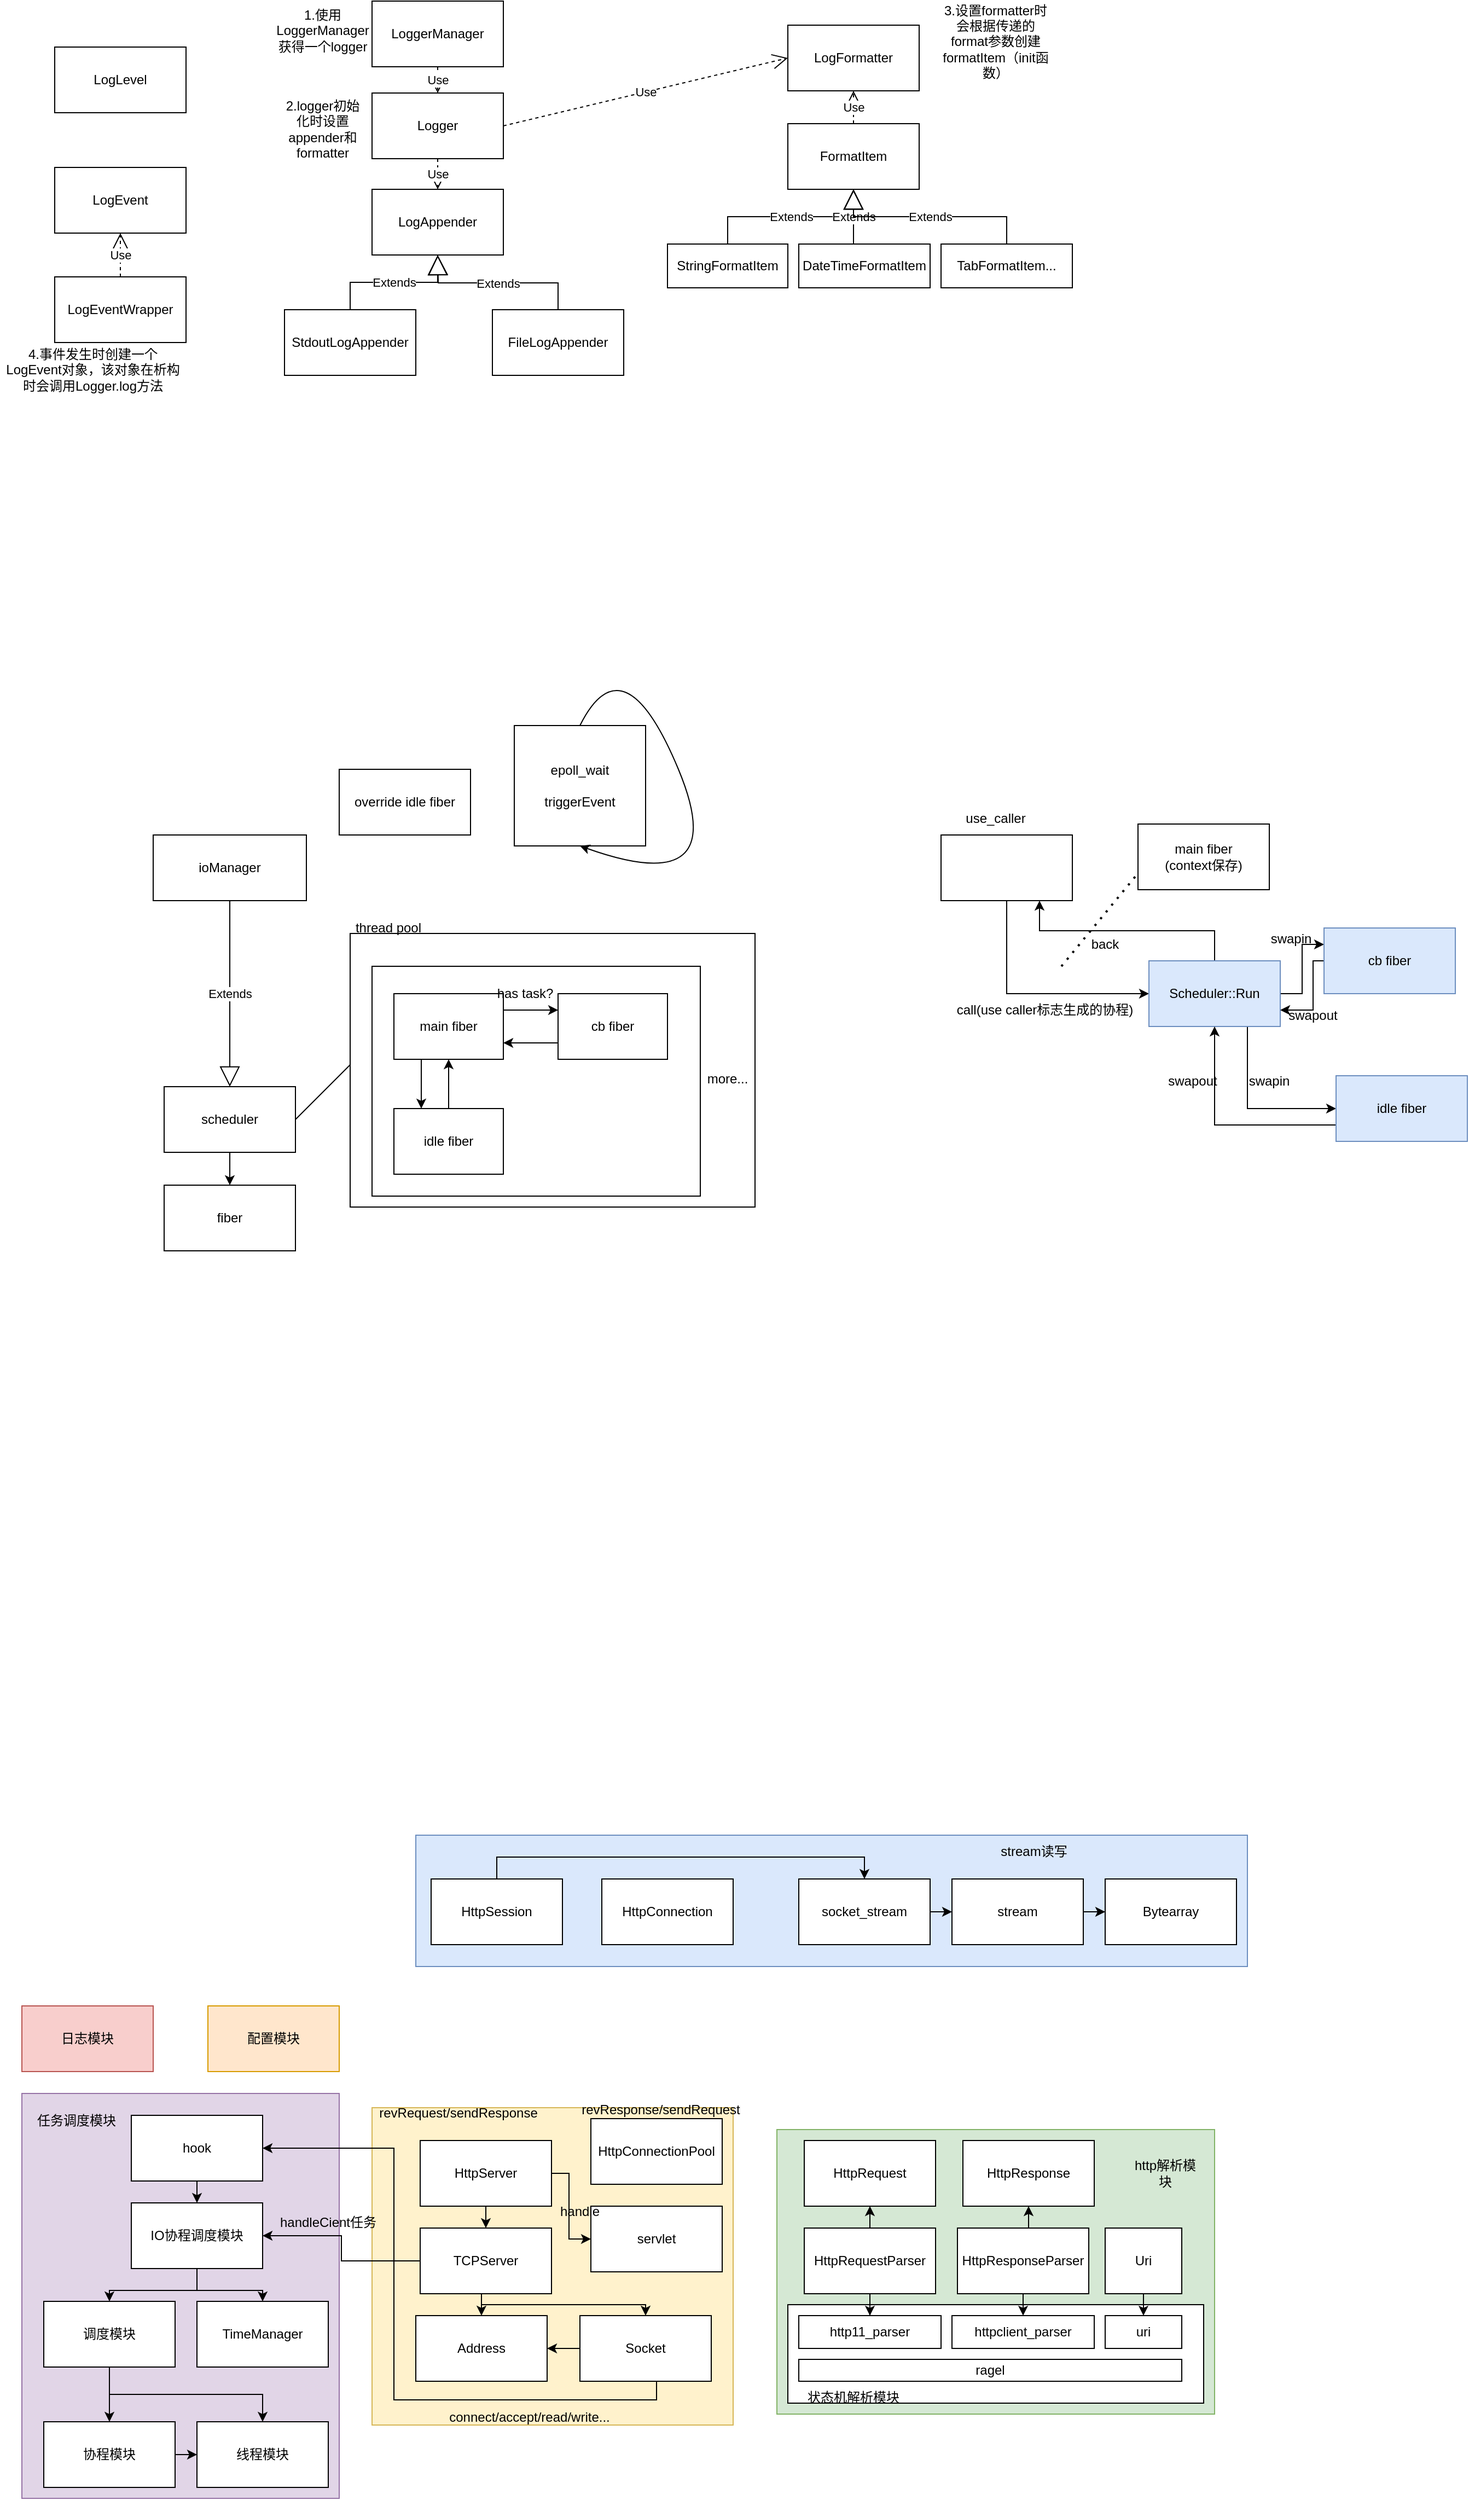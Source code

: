 <mxfile version="24.0.7" type="github">
  <diagram name="第 1 页" id="zA73b5mzPIkbRHoxlWGf">
    <mxGraphModel dx="1195" dy="643" grid="1" gridSize="10" guides="1" tooltips="1" connect="1" arrows="1" fold="1" page="1" pageScale="1" pageWidth="827" pageHeight="1169" math="0" shadow="0">
      <root>
        <mxCell id="0" />
        <mxCell id="1" parent="0" />
        <mxCell id="irQvSY6BKy0pe55uh85c-87" value="" style="rounded=0;whiteSpace=wrap;html=1;fillColor=#fff2cc;strokeColor=#d6b656;" vertex="1" parent="1">
          <mxGeometry x="360" y="1943" width="330" height="290" as="geometry" />
        </mxCell>
        <mxCell id="irQvSY6BKy0pe55uh85c-75" value="" style="rounded=0;whiteSpace=wrap;html=1;fillColor=#dae8fc;strokeColor=#6c8ebf;" vertex="1" parent="1">
          <mxGeometry x="400" y="1694" width="760" height="120" as="geometry" />
        </mxCell>
        <mxCell id="irQvSY6BKy0pe55uh85c-72" value="" style="rounded=0;whiteSpace=wrap;html=1;fillColor=#d5e8d4;strokeColor=#82b366;" vertex="1" parent="1">
          <mxGeometry x="730" y="1963" width="400" height="260" as="geometry" />
        </mxCell>
        <mxCell id="irQvSY6BKy0pe55uh85c-41" value="" style="rounded=0;whiteSpace=wrap;html=1;" vertex="1" parent="1">
          <mxGeometry x="740" y="2123" width="380" height="90" as="geometry" />
        </mxCell>
        <mxCell id="irQvSY6BKy0pe55uh85c-35" value="" style="rounded=0;whiteSpace=wrap;html=1;fillColor=#e1d5e7;strokeColor=#9673a6;" vertex="1" parent="1">
          <mxGeometry x="40" y="1930" width="290" height="370" as="geometry" />
        </mxCell>
        <mxCell id="esbTOw2XiDLr5rkifYrj-1" value="LogLevel" style="rounded=0;whiteSpace=wrap;html=1;" parent="1" vertex="1">
          <mxGeometry x="70" y="60" width="120" height="60" as="geometry" />
        </mxCell>
        <mxCell id="esbTOw2XiDLr5rkifYrj-2" value="Logger" style="rounded=0;whiteSpace=wrap;html=1;" parent="1" vertex="1">
          <mxGeometry x="360" y="102" width="120" height="60" as="geometry" />
        </mxCell>
        <mxCell id="esbTOw2XiDLr5rkifYrj-3" value="LogEvent" style="rounded=0;whiteSpace=wrap;html=1;" parent="1" vertex="1">
          <mxGeometry x="70" y="170" width="120" height="60" as="geometry" />
        </mxCell>
        <mxCell id="esbTOw2XiDLr5rkifYrj-4" value="LogEventWrapper" style="rounded=0;whiteSpace=wrap;html=1;" parent="1" vertex="1">
          <mxGeometry x="70" y="270" width="120" height="60" as="geometry" />
        </mxCell>
        <mxCell id="esbTOw2XiDLr5rkifYrj-5" value="LogFormatter" style="rounded=0;whiteSpace=wrap;html=1;" parent="1" vertex="1">
          <mxGeometry x="740" y="40" width="120" height="60" as="geometry" />
        </mxCell>
        <mxCell id="esbTOw2XiDLr5rkifYrj-6" value="FormatItem" style="rounded=0;whiteSpace=wrap;html=1;" parent="1" vertex="1">
          <mxGeometry x="740" y="130" width="120" height="60" as="geometry" />
        </mxCell>
        <mxCell id="esbTOw2XiDLr5rkifYrj-7" value="LogAppender" style="rounded=0;whiteSpace=wrap;html=1;" parent="1" vertex="1">
          <mxGeometry x="360" y="190" width="120" height="60" as="geometry" />
        </mxCell>
        <mxCell id="esbTOw2XiDLr5rkifYrj-8" value="StdoutLogAppender" style="rounded=0;whiteSpace=wrap;html=1;" parent="1" vertex="1">
          <mxGeometry x="280" y="300" width="120" height="60" as="geometry" />
        </mxCell>
        <mxCell id="esbTOw2XiDLr5rkifYrj-9" value="FileLogAppender" style="rounded=0;whiteSpace=wrap;html=1;" parent="1" vertex="1">
          <mxGeometry x="470" y="300" width="120" height="60" as="geometry" />
        </mxCell>
        <mxCell id="esbTOw2XiDLr5rkifYrj-11" value="Extends" style="endArrow=block;endSize=16;endFill=0;html=1;rounded=0;entryX=0.5;entryY=1;entryDx=0;entryDy=0;exitX=0.5;exitY=0;exitDx=0;exitDy=0;edgeStyle=orthogonalEdgeStyle;" parent="1" source="esbTOw2XiDLr5rkifYrj-8" target="esbTOw2XiDLr5rkifYrj-7" edge="1">
          <mxGeometry width="160" relative="1" as="geometry">
            <mxPoint x="300" y="540" as="sourcePoint" />
            <mxPoint x="460" y="540" as="targetPoint" />
          </mxGeometry>
        </mxCell>
        <mxCell id="esbTOw2XiDLr5rkifYrj-13" value="Extends" style="endArrow=block;endSize=16;endFill=0;html=1;rounded=0;exitX=0.5;exitY=0;exitDx=0;exitDy=0;edgeStyle=orthogonalEdgeStyle;" parent="1" source="esbTOw2XiDLr5rkifYrj-9" edge="1">
          <mxGeometry width="160" relative="1" as="geometry">
            <mxPoint x="370" y="410" as="sourcePoint" />
            <mxPoint x="420" y="250" as="targetPoint" />
          </mxGeometry>
        </mxCell>
        <mxCell id="esbTOw2XiDLr5rkifYrj-14" value="LoggerManager" style="rounded=0;whiteSpace=wrap;html=1;" parent="1" vertex="1">
          <mxGeometry x="360" y="18" width="120" height="60" as="geometry" />
        </mxCell>
        <mxCell id="esbTOw2XiDLr5rkifYrj-15" value="Use" style="endArrow=open;endSize=12;dashed=1;html=1;rounded=0;entryX=0.5;entryY=0;entryDx=0;entryDy=0;exitX=0.5;exitY=1;exitDx=0;exitDy=0;" parent="1" source="esbTOw2XiDLr5rkifYrj-14" target="esbTOw2XiDLr5rkifYrj-2" edge="1">
          <mxGeometry width="160" relative="1" as="geometry">
            <mxPoint x="390" y="242" as="sourcePoint" />
            <mxPoint x="550" y="242" as="targetPoint" />
          </mxGeometry>
        </mxCell>
        <mxCell id="esbTOw2XiDLr5rkifYrj-16" value="Use" style="endArrow=open;endSize=12;dashed=1;html=1;rounded=0;entryX=0.5;entryY=1;entryDx=0;entryDy=0;exitX=0.5;exitY=0;exitDx=0;exitDy=0;" parent="1" source="esbTOw2XiDLr5rkifYrj-4" target="esbTOw2XiDLr5rkifYrj-3" edge="1">
          <mxGeometry width="160" relative="1" as="geometry">
            <mxPoint x="230" y="270" as="sourcePoint" />
            <mxPoint x="230" y="230" as="targetPoint" />
          </mxGeometry>
        </mxCell>
        <mxCell id="esbTOw2XiDLr5rkifYrj-18" value="Use" style="endArrow=open;endSize=12;dashed=1;html=1;rounded=0;entryX=0.5;entryY=1;entryDx=0;entryDy=0;exitX=0.5;exitY=0;exitDx=0;exitDy=0;" parent="1" source="esbTOw2XiDLr5rkifYrj-6" target="esbTOw2XiDLr5rkifYrj-5" edge="1">
          <mxGeometry width="160" relative="1" as="geometry">
            <mxPoint x="900" y="120" as="sourcePoint" />
            <mxPoint x="1060" y="120" as="targetPoint" />
          </mxGeometry>
        </mxCell>
        <mxCell id="esbTOw2XiDLr5rkifYrj-19" value="StringFormatItem" style="rounded=0;whiteSpace=wrap;html=1;" parent="1" vertex="1">
          <mxGeometry x="630" y="240" width="110" height="40" as="geometry" />
        </mxCell>
        <mxCell id="esbTOw2XiDLr5rkifYrj-20" value="DateTimeFormatItem" style="rounded=0;whiteSpace=wrap;html=1;" parent="1" vertex="1">
          <mxGeometry x="750" y="240" width="120" height="40" as="geometry" />
        </mxCell>
        <mxCell id="esbTOw2XiDLr5rkifYrj-21" value="TabFormatItem..." style="rounded=0;whiteSpace=wrap;html=1;" parent="1" vertex="1">
          <mxGeometry x="880" y="240" width="120" height="40" as="geometry" />
        </mxCell>
        <mxCell id="esbTOw2XiDLr5rkifYrj-22" value="Extends" style="endArrow=block;endSize=16;endFill=0;html=1;rounded=0;entryX=0.5;entryY=1;entryDx=0;entryDy=0;exitX=0.5;exitY=0;exitDx=0;exitDy=0;edgeStyle=orthogonalEdgeStyle;" parent="1" source="esbTOw2XiDLr5rkifYrj-19" target="esbTOw2XiDLr5rkifYrj-6" edge="1">
          <mxGeometry width="160" relative="1" as="geometry">
            <mxPoint x="710" y="330" as="sourcePoint" />
            <mxPoint x="870" y="330" as="targetPoint" />
          </mxGeometry>
        </mxCell>
        <mxCell id="esbTOw2XiDLr5rkifYrj-23" value="Extends" style="endArrow=block;endSize=16;endFill=0;html=1;rounded=0;entryX=0.5;entryY=1;entryDx=0;entryDy=0;" parent="1" target="esbTOw2XiDLr5rkifYrj-6" edge="1">
          <mxGeometry width="160" relative="1" as="geometry">
            <mxPoint x="800" y="240" as="sourcePoint" />
            <mxPoint x="870" y="340" as="targetPoint" />
          </mxGeometry>
        </mxCell>
        <mxCell id="esbTOw2XiDLr5rkifYrj-24" value="Extends" style="endArrow=block;endSize=16;endFill=0;html=1;rounded=0;entryX=0.5;entryY=1;entryDx=0;entryDy=0;exitX=0.5;exitY=0;exitDx=0;exitDy=0;edgeStyle=orthogonalEdgeStyle;" parent="1" source="esbTOw2XiDLr5rkifYrj-21" target="esbTOw2XiDLr5rkifYrj-6" edge="1">
          <mxGeometry width="160" relative="1" as="geometry">
            <mxPoint x="870" y="480" as="sourcePoint" />
            <mxPoint x="960" y="340" as="targetPoint" />
          </mxGeometry>
        </mxCell>
        <mxCell id="esbTOw2XiDLr5rkifYrj-27" value="Use" style="endArrow=open;endSize=12;dashed=1;html=1;rounded=0;exitX=1;exitY=0.5;exitDx=0;exitDy=0;entryX=0;entryY=0.5;entryDx=0;entryDy=0;" parent="1" source="esbTOw2XiDLr5rkifYrj-2" target="esbTOw2XiDLr5rkifYrj-5" edge="1">
          <mxGeometry width="160" relative="1" as="geometry">
            <mxPoint x="530" y="80" as="sourcePoint" />
            <mxPoint x="690" y="80" as="targetPoint" />
          </mxGeometry>
        </mxCell>
        <mxCell id="esbTOw2XiDLr5rkifYrj-28" value="Use" style="endArrow=open;endSize=12;dashed=1;html=1;rounded=0;exitX=0.5;exitY=1;exitDx=0;exitDy=0;" parent="1" source="esbTOw2XiDLr5rkifYrj-2" target="esbTOw2XiDLr5rkifYrj-7" edge="1">
          <mxGeometry width="160" relative="1" as="geometry">
            <mxPoint x="500" y="190" as="sourcePoint" />
            <mxPoint x="660" y="190" as="targetPoint" />
          </mxGeometry>
        </mxCell>
        <mxCell id="esbTOw2XiDLr5rkifYrj-29" value="1.使用LoggerManager获得一个logger" style="text;html=1;align=center;verticalAlign=middle;whiteSpace=wrap;rounded=0;" parent="1" vertex="1">
          <mxGeometry x="280" y="30" width="70" height="30" as="geometry" />
        </mxCell>
        <mxCell id="esbTOw2XiDLr5rkifYrj-30" value="2.logger初始化时设置appender和formatter" style="text;html=1;align=center;verticalAlign=middle;whiteSpace=wrap;rounded=0;" parent="1" vertex="1">
          <mxGeometry x="280" y="120" width="70" height="30" as="geometry" />
        </mxCell>
        <mxCell id="esbTOw2XiDLr5rkifYrj-31" value="3.设置formatter时会根据传递的format参数创建formatItem（init函数）" style="text;html=1;align=center;verticalAlign=middle;whiteSpace=wrap;rounded=0;" parent="1" vertex="1">
          <mxGeometry x="880" y="40" width="100" height="30" as="geometry" />
        </mxCell>
        <mxCell id="esbTOw2XiDLr5rkifYrj-32" value="4.事件发生时创建一个LogEvent对象，该对象在析构时会调用Logger.log方法" style="text;html=1;align=center;verticalAlign=middle;whiteSpace=wrap;rounded=0;" parent="1" vertex="1">
          <mxGeometry x="20" y="340" width="170" height="30" as="geometry" />
        </mxCell>
        <mxCell id="1GDPATR4PfV0PG4cupTq-1" value="fiber" style="rounded=0;whiteSpace=wrap;html=1;" parent="1" vertex="1">
          <mxGeometry x="170" y="1100" width="120" height="60" as="geometry" />
        </mxCell>
        <mxCell id="1GDPATR4PfV0PG4cupTq-4" style="edgeStyle=orthogonalEdgeStyle;rounded=0;orthogonalLoop=1;jettySize=auto;html=1;exitX=0.5;exitY=1;exitDx=0;exitDy=0;entryX=0.5;entryY=0;entryDx=0;entryDy=0;" parent="1" source="1GDPATR4PfV0PG4cupTq-2" target="1GDPATR4PfV0PG4cupTq-1" edge="1">
          <mxGeometry relative="1" as="geometry" />
        </mxCell>
        <mxCell id="1GDPATR4PfV0PG4cupTq-2" value="scheduler" style="rounded=0;whiteSpace=wrap;html=1;" parent="1" vertex="1">
          <mxGeometry x="170" y="1010" width="120" height="60" as="geometry" />
        </mxCell>
        <mxCell id="1GDPATR4PfV0PG4cupTq-3" value="" style="endArrow=none;html=1;rounded=0;" parent="1" edge="1">
          <mxGeometry width="50" height="50" relative="1" as="geometry">
            <mxPoint x="290" y="1040" as="sourcePoint" />
            <mxPoint x="340" y="990" as="targetPoint" />
          </mxGeometry>
        </mxCell>
        <mxCell id="1GDPATR4PfV0PG4cupTq-5" value="" style="rounded=0;whiteSpace=wrap;html=1;" parent="1" vertex="1">
          <mxGeometry x="340" y="870" width="370" height="250" as="geometry" />
        </mxCell>
        <mxCell id="1GDPATR4PfV0PG4cupTq-6" value="" style="rounded=0;whiteSpace=wrap;html=1;" parent="1" vertex="1">
          <mxGeometry x="360" y="900" width="300" height="210" as="geometry" />
        </mxCell>
        <mxCell id="1GDPATR4PfV0PG4cupTq-7" value="more..." style="text;html=1;align=center;verticalAlign=middle;whiteSpace=wrap;rounded=0;" parent="1" vertex="1">
          <mxGeometry x="655" y="987.5" width="60" height="30" as="geometry" />
        </mxCell>
        <mxCell id="1GDPATR4PfV0PG4cupTq-8" value="thread pool" style="text;html=1;align=center;verticalAlign=middle;whiteSpace=wrap;rounded=0;" parent="1" vertex="1">
          <mxGeometry x="330" y="850" width="90" height="30" as="geometry" />
        </mxCell>
        <mxCell id="1GDPATR4PfV0PG4cupTq-12" style="edgeStyle=orthogonalEdgeStyle;rounded=0;orthogonalLoop=1;jettySize=auto;html=1;exitX=1;exitY=0.25;exitDx=0;exitDy=0;entryX=0;entryY=0.25;entryDx=0;entryDy=0;" parent="1" source="1GDPATR4PfV0PG4cupTq-9" target="1GDPATR4PfV0PG4cupTq-11" edge="1">
          <mxGeometry relative="1" as="geometry" />
        </mxCell>
        <mxCell id="1GDPATR4PfV0PG4cupTq-14" style="edgeStyle=orthogonalEdgeStyle;rounded=0;orthogonalLoop=1;jettySize=auto;html=1;exitX=0.25;exitY=1;exitDx=0;exitDy=0;entryX=0.25;entryY=0;entryDx=0;entryDy=0;" parent="1" source="1GDPATR4PfV0PG4cupTq-9" target="1GDPATR4PfV0PG4cupTq-10" edge="1">
          <mxGeometry relative="1" as="geometry" />
        </mxCell>
        <mxCell id="1GDPATR4PfV0PG4cupTq-9" value="main fiber" style="rounded=0;whiteSpace=wrap;html=1;" parent="1" vertex="1">
          <mxGeometry x="380" y="925" width="100" height="60" as="geometry" />
        </mxCell>
        <mxCell id="1GDPATR4PfV0PG4cupTq-15" style="edgeStyle=orthogonalEdgeStyle;rounded=0;orthogonalLoop=1;jettySize=auto;html=1;exitX=0.5;exitY=0;exitDx=0;exitDy=0;entryX=0.5;entryY=1;entryDx=0;entryDy=0;" parent="1" source="1GDPATR4PfV0PG4cupTq-10" target="1GDPATR4PfV0PG4cupTq-9" edge="1">
          <mxGeometry relative="1" as="geometry" />
        </mxCell>
        <mxCell id="1GDPATR4PfV0PG4cupTq-10" value="idle fiber" style="rounded=0;whiteSpace=wrap;html=1;" parent="1" vertex="1">
          <mxGeometry x="380" y="1030" width="100" height="60" as="geometry" />
        </mxCell>
        <mxCell id="1GDPATR4PfV0PG4cupTq-13" style="edgeStyle=orthogonalEdgeStyle;rounded=0;orthogonalLoop=1;jettySize=auto;html=1;exitX=0;exitY=0.75;exitDx=0;exitDy=0;entryX=1;entryY=0.75;entryDx=0;entryDy=0;" parent="1" source="1GDPATR4PfV0PG4cupTq-11" target="1GDPATR4PfV0PG4cupTq-9" edge="1">
          <mxGeometry relative="1" as="geometry" />
        </mxCell>
        <mxCell id="1GDPATR4PfV0PG4cupTq-11" value="cb fiber" style="rounded=0;whiteSpace=wrap;html=1;" parent="1" vertex="1">
          <mxGeometry x="530" y="925" width="100" height="60" as="geometry" />
        </mxCell>
        <mxCell id="1GDPATR4PfV0PG4cupTq-16" value="has task?" style="text;html=1;align=center;verticalAlign=middle;whiteSpace=wrap;rounded=0;" parent="1" vertex="1">
          <mxGeometry x="470" y="910" width="60" height="30" as="geometry" />
        </mxCell>
        <mxCell id="1GDPATR4PfV0PG4cupTq-17" value="override idle fiber" style="rounded=0;whiteSpace=wrap;html=1;" parent="1" vertex="1">
          <mxGeometry x="330" y="720" width="120" height="60" as="geometry" />
        </mxCell>
        <mxCell id="1GDPATR4PfV0PG4cupTq-18" value="ioManager" style="rounded=0;whiteSpace=wrap;html=1;" parent="1" vertex="1">
          <mxGeometry x="160" y="780" width="140" height="60" as="geometry" />
        </mxCell>
        <mxCell id="1GDPATR4PfV0PG4cupTq-19" value="Extends" style="endArrow=block;endSize=16;endFill=0;html=1;rounded=0;entryX=0.5;entryY=0;entryDx=0;entryDy=0;exitX=0.5;exitY=1;exitDx=0;exitDy=0;" parent="1" source="1GDPATR4PfV0PG4cupTq-18" target="1GDPATR4PfV0PG4cupTq-2" edge="1">
          <mxGeometry width="160" relative="1" as="geometry">
            <mxPoint x="160" y="920" as="sourcePoint" />
            <mxPoint x="320" y="920" as="targetPoint" />
          </mxGeometry>
        </mxCell>
        <mxCell id="1GDPATR4PfV0PG4cupTq-20" value="epoll_wait&lt;div&gt;&lt;br&gt;&lt;div&gt;triggerEvent&lt;/div&gt;&lt;/div&gt;" style="rounded=0;whiteSpace=wrap;html=1;" parent="1" vertex="1">
          <mxGeometry x="490" y="680" width="120" height="110" as="geometry" />
        </mxCell>
        <mxCell id="1GDPATR4PfV0PG4cupTq-21" value="" style="curved=1;endArrow=classic;html=1;rounded=0;exitX=0.5;exitY=0;exitDx=0;exitDy=0;entryX=0.5;entryY=1;entryDx=0;entryDy=0;" parent="1" source="1GDPATR4PfV0PG4cupTq-20" target="1GDPATR4PfV0PG4cupTq-20" edge="1">
          <mxGeometry width="50" height="50" relative="1" as="geometry">
            <mxPoint x="610" y="660" as="sourcePoint" />
            <mxPoint x="660" y="610" as="targetPoint" />
            <Array as="points">
              <mxPoint x="590" y="600" />
              <mxPoint x="690" y="840" />
            </Array>
          </mxGeometry>
        </mxCell>
        <mxCell id="1GDPATR4PfV0PG4cupTq-32" style="edgeStyle=orthogonalEdgeStyle;rounded=0;orthogonalLoop=1;jettySize=auto;html=1;exitX=0.5;exitY=1;exitDx=0;exitDy=0;entryX=0;entryY=0.5;entryDx=0;entryDy=0;" parent="1" source="1GDPATR4PfV0PG4cupTq-22" target="1GDPATR4PfV0PG4cupTq-25" edge="1">
          <mxGeometry relative="1" as="geometry" />
        </mxCell>
        <mxCell id="1GDPATR4PfV0PG4cupTq-22" value="" style="rounded=0;whiteSpace=wrap;html=1;" parent="1" vertex="1">
          <mxGeometry x="880" y="780" width="120" height="60" as="geometry" />
        </mxCell>
        <mxCell id="1GDPATR4PfV0PG4cupTq-23" value="use_caller" style="text;html=1;align=center;verticalAlign=middle;whiteSpace=wrap;rounded=0;" parent="1" vertex="1">
          <mxGeometry x="900" y="750" width="60" height="30" as="geometry" />
        </mxCell>
        <mxCell id="1GDPATR4PfV0PG4cupTq-33" style="edgeStyle=orthogonalEdgeStyle;rounded=0;orthogonalLoop=1;jettySize=auto;html=1;exitX=0.5;exitY=0;exitDx=0;exitDy=0;entryX=0.75;entryY=1;entryDx=0;entryDy=0;" parent="1" source="1GDPATR4PfV0PG4cupTq-25" target="1GDPATR4PfV0PG4cupTq-22" edge="1">
          <mxGeometry relative="1" as="geometry" />
        </mxCell>
        <mxCell id="1GDPATR4PfV0PG4cupTq-36" style="edgeStyle=orthogonalEdgeStyle;rounded=0;orthogonalLoop=1;jettySize=auto;html=1;exitX=1;exitY=0.5;exitDx=0;exitDy=0;entryX=0;entryY=0.25;entryDx=0;entryDy=0;" parent="1" source="1GDPATR4PfV0PG4cupTq-25" target="1GDPATR4PfV0PG4cupTq-27" edge="1">
          <mxGeometry relative="1" as="geometry" />
        </mxCell>
        <mxCell id="1GDPATR4PfV0PG4cupTq-40" style="edgeStyle=orthogonalEdgeStyle;rounded=0;orthogonalLoop=1;jettySize=auto;html=1;exitX=0.75;exitY=1;exitDx=0;exitDy=0;entryX=0;entryY=0.5;entryDx=0;entryDy=0;" parent="1" source="1GDPATR4PfV0PG4cupTq-25" target="1GDPATR4PfV0PG4cupTq-26" edge="1">
          <mxGeometry relative="1" as="geometry" />
        </mxCell>
        <mxCell id="1GDPATR4PfV0PG4cupTq-25" value="Scheduler::Run" style="rounded=0;whiteSpace=wrap;html=1;fillColor=#dae8fc;strokeColor=#6c8ebf;" parent="1" vertex="1">
          <mxGeometry x="1070" y="895" width="120" height="60" as="geometry" />
        </mxCell>
        <mxCell id="1GDPATR4PfV0PG4cupTq-41" style="edgeStyle=orthogonalEdgeStyle;rounded=0;orthogonalLoop=1;jettySize=auto;html=1;exitX=0;exitY=0.75;exitDx=0;exitDy=0;entryX=0.5;entryY=1;entryDx=0;entryDy=0;" parent="1" source="1GDPATR4PfV0PG4cupTq-26" target="1GDPATR4PfV0PG4cupTq-25" edge="1">
          <mxGeometry relative="1" as="geometry" />
        </mxCell>
        <mxCell id="1GDPATR4PfV0PG4cupTq-26" value="idle fiber" style="rounded=0;whiteSpace=wrap;html=1;fillColor=#dae8fc;strokeColor=#6c8ebf;" parent="1" vertex="1">
          <mxGeometry x="1241" y="1000" width="120" height="60" as="geometry" />
        </mxCell>
        <mxCell id="1GDPATR4PfV0PG4cupTq-37" style="edgeStyle=orthogonalEdgeStyle;rounded=0;orthogonalLoop=1;jettySize=auto;html=1;exitX=0;exitY=0.5;exitDx=0;exitDy=0;entryX=1;entryY=0.75;entryDx=0;entryDy=0;" parent="1" source="1GDPATR4PfV0PG4cupTq-27" target="1GDPATR4PfV0PG4cupTq-25" edge="1">
          <mxGeometry relative="1" as="geometry">
            <Array as="points">
              <mxPoint x="1220" y="895" />
              <mxPoint x="1220" y="940" />
            </Array>
          </mxGeometry>
        </mxCell>
        <mxCell id="1GDPATR4PfV0PG4cupTq-27" value="cb fiber" style="rounded=0;whiteSpace=wrap;html=1;fillColor=#dae8fc;strokeColor=#6c8ebf;" parent="1" vertex="1">
          <mxGeometry x="1230" y="865" width="120" height="60" as="geometry" />
        </mxCell>
        <mxCell id="1GDPATR4PfV0PG4cupTq-34" value="call(use caller标志生成的协程)" style="text;html=1;align=center;verticalAlign=middle;whiteSpace=wrap;rounded=0;" parent="1" vertex="1">
          <mxGeometry x="890" y="925" width="170" height="30" as="geometry" />
        </mxCell>
        <mxCell id="1GDPATR4PfV0PG4cupTq-35" value="back" style="text;html=1;align=center;verticalAlign=middle;whiteSpace=wrap;rounded=0;" parent="1" vertex="1">
          <mxGeometry x="1000" y="865" width="60" height="30" as="geometry" />
        </mxCell>
        <mxCell id="1GDPATR4PfV0PG4cupTq-38" value="swapin" style="text;html=1;align=center;verticalAlign=middle;whiteSpace=wrap;rounded=0;" parent="1" vertex="1">
          <mxGeometry x="1170" y="860" width="60" height="30" as="geometry" />
        </mxCell>
        <mxCell id="1GDPATR4PfV0PG4cupTq-39" value="swapout" style="text;html=1;align=center;verticalAlign=middle;whiteSpace=wrap;rounded=0;" parent="1" vertex="1">
          <mxGeometry x="1190" y="930" width="60" height="30" as="geometry" />
        </mxCell>
        <mxCell id="1GDPATR4PfV0PG4cupTq-42" value="swapin" style="text;html=1;align=center;verticalAlign=middle;whiteSpace=wrap;rounded=0;" parent="1" vertex="1">
          <mxGeometry x="1150" y="990" width="60" height="30" as="geometry" />
        </mxCell>
        <mxCell id="1GDPATR4PfV0PG4cupTq-43" value="swapout" style="text;html=1;align=center;verticalAlign=middle;whiteSpace=wrap;rounded=0;" parent="1" vertex="1">
          <mxGeometry x="1080" y="990" width="60" height="30" as="geometry" />
        </mxCell>
        <mxCell id="1GDPATR4PfV0PG4cupTq-48" value="main fiber&lt;div&gt;(context保存)&lt;/div&gt;" style="rounded=0;whiteSpace=wrap;html=1;" parent="1" vertex="1">
          <mxGeometry x="1060" y="770" width="120" height="60" as="geometry" />
        </mxCell>
        <mxCell id="1GDPATR4PfV0PG4cupTq-49" value="" style="endArrow=none;dashed=1;html=1;dashPattern=1 3;strokeWidth=2;rounded=0;entryX=0;entryY=0.75;entryDx=0;entryDy=0;" parent="1" target="1GDPATR4PfV0PG4cupTq-48" edge="1">
          <mxGeometry width="50" height="50" relative="1" as="geometry">
            <mxPoint x="990" y="900" as="sourcePoint" />
            <mxPoint x="1040" y="850" as="targetPoint" />
          </mxGeometry>
        </mxCell>
        <mxCell id="irQvSY6BKy0pe55uh85c-1" value="日志模块" style="rounded=0;whiteSpace=wrap;html=1;fillColor=#f8cecc;strokeColor=#b85450;" vertex="1" parent="1">
          <mxGeometry x="40" y="1850" width="120" height="60" as="geometry" />
        </mxCell>
        <mxCell id="irQvSY6BKy0pe55uh85c-2" value="配置模块" style="rounded=0;whiteSpace=wrap;html=1;fillColor=#ffe6cc;strokeColor=#d79b00;" vertex="1" parent="1">
          <mxGeometry x="210" y="1850" width="120" height="60" as="geometry" />
        </mxCell>
        <mxCell id="irQvSY6BKy0pe55uh85c-3" value="线程模块" style="rounded=0;whiteSpace=wrap;html=1;" vertex="1" parent="1">
          <mxGeometry x="200" y="2230" width="120" height="60" as="geometry" />
        </mxCell>
        <mxCell id="irQvSY6BKy0pe55uh85c-28" style="edgeStyle=orthogonalEdgeStyle;rounded=0;orthogonalLoop=1;jettySize=auto;html=1;exitX=1;exitY=0.5;exitDx=0;exitDy=0;entryX=0;entryY=0.5;entryDx=0;entryDy=0;" edge="1" parent="1" source="irQvSY6BKy0pe55uh85c-4" target="irQvSY6BKy0pe55uh85c-3">
          <mxGeometry relative="1" as="geometry" />
        </mxCell>
        <mxCell id="irQvSY6BKy0pe55uh85c-4" value="协程模块" style="rounded=0;whiteSpace=wrap;html=1;" vertex="1" parent="1">
          <mxGeometry x="60" y="2230" width="120" height="60" as="geometry" />
        </mxCell>
        <mxCell id="irQvSY6BKy0pe55uh85c-29" style="edgeStyle=orthogonalEdgeStyle;rounded=0;orthogonalLoop=1;jettySize=auto;html=1;exitX=0.5;exitY=1;exitDx=0;exitDy=0;entryX=0.5;entryY=0;entryDx=0;entryDy=0;" edge="1" parent="1" source="irQvSY6BKy0pe55uh85c-5" target="irQvSY6BKy0pe55uh85c-4">
          <mxGeometry relative="1" as="geometry" />
        </mxCell>
        <mxCell id="irQvSY6BKy0pe55uh85c-31" style="edgeStyle=orthogonalEdgeStyle;rounded=0;orthogonalLoop=1;jettySize=auto;html=1;exitX=0.5;exitY=1;exitDx=0;exitDy=0;entryX=0.5;entryY=0;entryDx=0;entryDy=0;" edge="1" parent="1" source="irQvSY6BKy0pe55uh85c-5" target="irQvSY6BKy0pe55uh85c-3">
          <mxGeometry relative="1" as="geometry" />
        </mxCell>
        <mxCell id="irQvSY6BKy0pe55uh85c-5" value="调度模块" style="rounded=0;whiteSpace=wrap;html=1;" vertex="1" parent="1">
          <mxGeometry x="60" y="2120" width="120" height="60" as="geometry" />
        </mxCell>
        <mxCell id="irQvSY6BKy0pe55uh85c-32" style="edgeStyle=orthogonalEdgeStyle;rounded=0;orthogonalLoop=1;jettySize=auto;html=1;exitX=0.5;exitY=1;exitDx=0;exitDy=0;entryX=0.5;entryY=0;entryDx=0;entryDy=0;" edge="1" parent="1" source="irQvSY6BKy0pe55uh85c-6" target="irQvSY6BKy0pe55uh85c-5">
          <mxGeometry relative="1" as="geometry" />
        </mxCell>
        <mxCell id="irQvSY6BKy0pe55uh85c-33" style="edgeStyle=orthogonalEdgeStyle;rounded=0;orthogonalLoop=1;jettySize=auto;html=1;exitX=0.5;exitY=1;exitDx=0;exitDy=0;entryX=0.5;entryY=0;entryDx=0;entryDy=0;" edge="1" parent="1" source="irQvSY6BKy0pe55uh85c-6" target="irQvSY6BKy0pe55uh85c-26">
          <mxGeometry relative="1" as="geometry" />
        </mxCell>
        <mxCell id="irQvSY6BKy0pe55uh85c-6" value="IO协程调度模块" style="rounded=0;whiteSpace=wrap;html=1;" vertex="1" parent="1">
          <mxGeometry x="140" y="2030" width="120" height="60" as="geometry" />
        </mxCell>
        <mxCell id="irQvSY6BKy0pe55uh85c-8" value="Address" style="rounded=0;whiteSpace=wrap;html=1;" vertex="1" parent="1">
          <mxGeometry x="400" y="2133" width="120" height="60" as="geometry" />
        </mxCell>
        <mxCell id="irQvSY6BKy0pe55uh85c-54" style="edgeStyle=orthogonalEdgeStyle;rounded=0;orthogonalLoop=1;jettySize=auto;html=1;exitX=0;exitY=0.5;exitDx=0;exitDy=0;entryX=1;entryY=0.5;entryDx=0;entryDy=0;" edge="1" parent="1" source="irQvSY6BKy0pe55uh85c-9" target="irQvSY6BKy0pe55uh85c-8">
          <mxGeometry relative="1" as="geometry" />
        </mxCell>
        <mxCell id="irQvSY6BKy0pe55uh85c-59" style="edgeStyle=orthogonalEdgeStyle;rounded=0;orthogonalLoop=1;jettySize=auto;html=1;exitX=0.5;exitY=1;exitDx=0;exitDy=0;entryX=1;entryY=0.5;entryDx=0;entryDy=0;" edge="1" parent="1" source="irQvSY6BKy0pe55uh85c-9" target="irQvSY6BKy0pe55uh85c-27">
          <mxGeometry relative="1" as="geometry">
            <Array as="points">
              <mxPoint x="620" y="2193" />
              <mxPoint x="620" y="2210" />
              <mxPoint x="380" y="2210" />
              <mxPoint x="380" y="1980" />
            </Array>
          </mxGeometry>
        </mxCell>
        <mxCell id="irQvSY6BKy0pe55uh85c-9" value="Socket" style="rounded=0;whiteSpace=wrap;html=1;" vertex="1" parent="1">
          <mxGeometry x="550" y="2133" width="120" height="60" as="geometry" />
        </mxCell>
        <mxCell id="irQvSY6BKy0pe55uh85c-53" style="edgeStyle=orthogonalEdgeStyle;rounded=0;orthogonalLoop=1;jettySize=auto;html=1;exitX=0.5;exitY=1;exitDx=0;exitDy=0;entryX=0.5;entryY=0;entryDx=0;entryDy=0;" edge="1" parent="1" source="irQvSY6BKy0pe55uh85c-10" target="irQvSY6BKy0pe55uh85c-9">
          <mxGeometry relative="1" as="geometry">
            <Array as="points">
              <mxPoint x="460" y="2113" />
              <mxPoint x="460" y="2123" />
              <mxPoint x="610" y="2123" />
            </Array>
          </mxGeometry>
        </mxCell>
        <mxCell id="irQvSY6BKy0pe55uh85c-62" style="edgeStyle=orthogonalEdgeStyle;rounded=0;orthogonalLoop=1;jettySize=auto;html=1;exitX=0;exitY=0.5;exitDx=0;exitDy=0;entryX=1;entryY=0.5;entryDx=0;entryDy=0;" edge="1" parent="1" source="irQvSY6BKy0pe55uh85c-10" target="irQvSY6BKy0pe55uh85c-6">
          <mxGeometry relative="1" as="geometry" />
        </mxCell>
        <mxCell id="irQvSY6BKy0pe55uh85c-63" style="edgeStyle=orthogonalEdgeStyle;rounded=0;orthogonalLoop=1;jettySize=auto;html=1;exitX=0.5;exitY=1;exitDx=0;exitDy=0;entryX=0.5;entryY=0;entryDx=0;entryDy=0;" edge="1" parent="1" source="irQvSY6BKy0pe55uh85c-10" target="irQvSY6BKy0pe55uh85c-8">
          <mxGeometry relative="1" as="geometry" />
        </mxCell>
        <mxCell id="irQvSY6BKy0pe55uh85c-10" value="TCPServer" style="rounded=0;whiteSpace=wrap;html=1;" vertex="1" parent="1">
          <mxGeometry x="404" y="2053" width="120" height="60" as="geometry" />
        </mxCell>
        <mxCell id="irQvSY6BKy0pe55uh85c-55" style="edgeStyle=orthogonalEdgeStyle;rounded=0;orthogonalLoop=1;jettySize=auto;html=1;exitX=0.5;exitY=1;exitDx=0;exitDy=0;entryX=0.5;entryY=0;entryDx=0;entryDy=0;" edge="1" parent="1" source="irQvSY6BKy0pe55uh85c-11" target="irQvSY6BKy0pe55uh85c-10">
          <mxGeometry relative="1" as="geometry" />
        </mxCell>
        <mxCell id="irQvSY6BKy0pe55uh85c-80" style="edgeStyle=orthogonalEdgeStyle;rounded=0;orthogonalLoop=1;jettySize=auto;html=1;exitX=1;exitY=0.5;exitDx=0;exitDy=0;entryX=0;entryY=0.5;entryDx=0;entryDy=0;" edge="1" parent="1" source="irQvSY6BKy0pe55uh85c-11" target="irQvSY6BKy0pe55uh85c-79">
          <mxGeometry relative="1" as="geometry">
            <Array as="points">
              <mxPoint x="540" y="2003" />
              <mxPoint x="540" y="2063" />
            </Array>
          </mxGeometry>
        </mxCell>
        <mxCell id="irQvSY6BKy0pe55uh85c-11" value="HttpServer" style="rounded=0;whiteSpace=wrap;html=1;" vertex="1" parent="1">
          <mxGeometry x="404" y="1973" width="120" height="60" as="geometry" />
        </mxCell>
        <mxCell id="irQvSY6BKy0pe55uh85c-60" style="edgeStyle=orthogonalEdgeStyle;rounded=0;orthogonalLoop=1;jettySize=auto;html=1;exitX=0.5;exitY=0;exitDx=0;exitDy=0;entryX=0.5;entryY=0;entryDx=0;entryDy=0;" edge="1" parent="1" source="irQvSY6BKy0pe55uh85c-14" target="irQvSY6BKy0pe55uh85c-21">
          <mxGeometry relative="1" as="geometry" />
        </mxCell>
        <mxCell id="irQvSY6BKy0pe55uh85c-14" value="HttpSession" style="rounded=0;whiteSpace=wrap;html=1;" vertex="1" parent="1">
          <mxGeometry x="414" y="1734" width="120" height="60" as="geometry" />
        </mxCell>
        <mxCell id="irQvSY6BKy0pe55uh85c-15" value="HttpConnectionPool" style="rounded=0;whiteSpace=wrap;html=1;" vertex="1" parent="1">
          <mxGeometry x="560" y="1953" width="120" height="60" as="geometry" />
        </mxCell>
        <mxCell id="irQvSY6BKy0pe55uh85c-16" value="HttpConnection" style="rounded=0;whiteSpace=wrap;html=1;" vertex="1" parent="1">
          <mxGeometry x="570" y="1734" width="120" height="60" as="geometry" />
        </mxCell>
        <mxCell id="irQvSY6BKy0pe55uh85c-42" style="edgeStyle=orthogonalEdgeStyle;rounded=0;orthogonalLoop=1;jettySize=auto;html=1;exitX=0.5;exitY=1;exitDx=0;exitDy=0;" edge="1" parent="1" source="irQvSY6BKy0pe55uh85c-17" target="irQvSY6BKy0pe55uh85c-39">
          <mxGeometry relative="1" as="geometry" />
        </mxCell>
        <mxCell id="irQvSY6BKy0pe55uh85c-49" style="edgeStyle=orthogonalEdgeStyle;rounded=0;orthogonalLoop=1;jettySize=auto;html=1;exitX=0.5;exitY=0;exitDx=0;exitDy=0;entryX=0.5;entryY=1;entryDx=0;entryDy=0;" edge="1" parent="1" source="irQvSY6BKy0pe55uh85c-17" target="irQvSY6BKy0pe55uh85c-19">
          <mxGeometry relative="1" as="geometry" />
        </mxCell>
        <mxCell id="irQvSY6BKy0pe55uh85c-17" value="HttpRequestParser" style="rounded=0;whiteSpace=wrap;html=1;" vertex="1" parent="1">
          <mxGeometry x="755" y="2053" width="120" height="60" as="geometry" />
        </mxCell>
        <mxCell id="irQvSY6BKy0pe55uh85c-43" style="edgeStyle=orthogonalEdgeStyle;rounded=0;orthogonalLoop=1;jettySize=auto;html=1;exitX=0.5;exitY=1;exitDx=0;exitDy=0;entryX=0.5;entryY=0;entryDx=0;entryDy=0;" edge="1" parent="1" source="irQvSY6BKy0pe55uh85c-18" target="irQvSY6BKy0pe55uh85c-40">
          <mxGeometry relative="1" as="geometry" />
        </mxCell>
        <mxCell id="irQvSY6BKy0pe55uh85c-51" style="edgeStyle=orthogonalEdgeStyle;rounded=0;orthogonalLoop=1;jettySize=auto;html=1;exitX=0.5;exitY=0;exitDx=0;exitDy=0;entryX=0.5;entryY=1;entryDx=0;entryDy=0;" edge="1" parent="1" source="irQvSY6BKy0pe55uh85c-18" target="irQvSY6BKy0pe55uh85c-20">
          <mxGeometry relative="1" as="geometry" />
        </mxCell>
        <mxCell id="irQvSY6BKy0pe55uh85c-18" value="HttpResponseParser" style="rounded=0;whiteSpace=wrap;html=1;" vertex="1" parent="1">
          <mxGeometry x="895" y="2053" width="120" height="60" as="geometry" />
        </mxCell>
        <mxCell id="irQvSY6BKy0pe55uh85c-19" value="HttpRequest" style="rounded=0;whiteSpace=wrap;html=1;" vertex="1" parent="1">
          <mxGeometry x="755" y="1973" width="120" height="60" as="geometry" />
        </mxCell>
        <mxCell id="irQvSY6BKy0pe55uh85c-20" value="HttpResponse" style="rounded=0;whiteSpace=wrap;html=1;" vertex="1" parent="1">
          <mxGeometry x="900" y="1973" width="120" height="60" as="geometry" />
        </mxCell>
        <mxCell id="irQvSY6BKy0pe55uh85c-57" style="edgeStyle=orthogonalEdgeStyle;rounded=0;orthogonalLoop=1;jettySize=auto;html=1;exitX=1;exitY=0.5;exitDx=0;exitDy=0;entryX=0;entryY=0.5;entryDx=0;entryDy=0;" edge="1" parent="1" source="irQvSY6BKy0pe55uh85c-21" target="irQvSY6BKy0pe55uh85c-22">
          <mxGeometry relative="1" as="geometry" />
        </mxCell>
        <mxCell id="irQvSY6BKy0pe55uh85c-21" value="socket_stream" style="rounded=0;whiteSpace=wrap;html=1;" vertex="1" parent="1">
          <mxGeometry x="750" y="1734" width="120" height="60" as="geometry" />
        </mxCell>
        <mxCell id="irQvSY6BKy0pe55uh85c-56" style="edgeStyle=orthogonalEdgeStyle;rounded=0;orthogonalLoop=1;jettySize=auto;html=1;exitX=1;exitY=0.5;exitDx=0;exitDy=0;" edge="1" parent="1" source="irQvSY6BKy0pe55uh85c-22" target="irQvSY6BKy0pe55uh85c-23">
          <mxGeometry relative="1" as="geometry" />
        </mxCell>
        <mxCell id="irQvSY6BKy0pe55uh85c-22" value="stream" style="rounded=0;whiteSpace=wrap;html=1;" vertex="1" parent="1">
          <mxGeometry x="890" y="1734" width="120" height="60" as="geometry" />
        </mxCell>
        <mxCell id="irQvSY6BKy0pe55uh85c-23" value="Bytearray" style="rounded=0;whiteSpace=wrap;html=1;" vertex="1" parent="1">
          <mxGeometry x="1030" y="1734" width="120" height="60" as="geometry" />
        </mxCell>
        <mxCell id="irQvSY6BKy0pe55uh85c-26" value="TimeManager" style="rounded=0;whiteSpace=wrap;html=1;" vertex="1" parent="1">
          <mxGeometry x="200" y="2120" width="120" height="60" as="geometry" />
        </mxCell>
        <mxCell id="irQvSY6BKy0pe55uh85c-34" style="edgeStyle=orthogonalEdgeStyle;rounded=0;orthogonalLoop=1;jettySize=auto;html=1;exitX=0.5;exitY=1;exitDx=0;exitDy=0;entryX=0.5;entryY=0;entryDx=0;entryDy=0;" edge="1" parent="1" source="irQvSY6BKy0pe55uh85c-27" target="irQvSY6BKy0pe55uh85c-6">
          <mxGeometry relative="1" as="geometry" />
        </mxCell>
        <mxCell id="irQvSY6BKy0pe55uh85c-27" value="hook" style="rounded=0;whiteSpace=wrap;html=1;" vertex="1" parent="1">
          <mxGeometry x="140" y="1950" width="120" height="60" as="geometry" />
        </mxCell>
        <mxCell id="irQvSY6BKy0pe55uh85c-36" value="任务调度模块" style="text;html=1;align=center;verticalAlign=middle;whiteSpace=wrap;rounded=0;" vertex="1" parent="1">
          <mxGeometry x="50" y="1940" width="80" height="30" as="geometry" />
        </mxCell>
        <mxCell id="irQvSY6BKy0pe55uh85c-37" value="ragel" style="rounded=0;whiteSpace=wrap;html=1;" vertex="1" parent="1">
          <mxGeometry x="750" y="2173" width="350" height="20" as="geometry" />
        </mxCell>
        <mxCell id="irQvSY6BKy0pe55uh85c-45" style="edgeStyle=orthogonalEdgeStyle;rounded=0;orthogonalLoop=1;jettySize=auto;html=1;exitX=0.5;exitY=1;exitDx=0;exitDy=0;entryX=0.5;entryY=0;entryDx=0;entryDy=0;" edge="1" parent="1" source="irQvSY6BKy0pe55uh85c-38" target="irQvSY6BKy0pe55uh85c-44">
          <mxGeometry relative="1" as="geometry" />
        </mxCell>
        <mxCell id="irQvSY6BKy0pe55uh85c-38" value="Uri" style="rounded=0;whiteSpace=wrap;html=1;" vertex="1" parent="1">
          <mxGeometry x="1030" y="2053" width="70" height="60" as="geometry" />
        </mxCell>
        <mxCell id="irQvSY6BKy0pe55uh85c-39" value="http11_parser" style="rounded=0;whiteSpace=wrap;html=1;" vertex="1" parent="1">
          <mxGeometry x="750" y="2133" width="130" height="30" as="geometry" />
        </mxCell>
        <mxCell id="irQvSY6BKy0pe55uh85c-40" value="httpclient_parser" style="rounded=0;whiteSpace=wrap;html=1;" vertex="1" parent="1">
          <mxGeometry x="890" y="2133" width="130" height="30" as="geometry" />
        </mxCell>
        <mxCell id="irQvSY6BKy0pe55uh85c-44" value="uri" style="rounded=0;whiteSpace=wrap;html=1;" vertex="1" parent="1">
          <mxGeometry x="1030" y="2133" width="70" height="30" as="geometry" />
        </mxCell>
        <mxCell id="irQvSY6BKy0pe55uh85c-52" value="状态机解析模块" style="text;html=1;align=center;verticalAlign=middle;whiteSpace=wrap;rounded=0;" vertex="1" parent="1">
          <mxGeometry x="755" y="2193" width="90" height="30" as="geometry" />
        </mxCell>
        <mxCell id="irQvSY6BKy0pe55uh85c-64" value="&lt;div&gt;handleCient任务&lt;/div&gt;" style="text;html=1;align=center;verticalAlign=middle;whiteSpace=wrap;rounded=0;" vertex="1" parent="1">
          <mxGeometry x="270" y="2033" width="100" height="30" as="geometry" />
        </mxCell>
        <mxCell id="irQvSY6BKy0pe55uh85c-66" value="connect/accept/read/write..." style="text;html=1;align=center;verticalAlign=middle;whiteSpace=wrap;rounded=0;" vertex="1" parent="1">
          <mxGeometry x="414" y="2211" width="180" height="30" as="geometry" />
        </mxCell>
        <mxCell id="irQvSY6BKy0pe55uh85c-73" value="http解析模块" style="text;html=1;align=center;verticalAlign=middle;whiteSpace=wrap;rounded=0;" vertex="1" parent="1">
          <mxGeometry x="1050" y="1988" width="70" height="30" as="geometry" />
        </mxCell>
        <mxCell id="irQvSY6BKy0pe55uh85c-76" value="stream读写" style="text;html=1;align=center;verticalAlign=middle;whiteSpace=wrap;rounded=0;" vertex="1" parent="1">
          <mxGeometry x="930" y="1694" width="70" height="30" as="geometry" />
        </mxCell>
        <mxCell id="irQvSY6BKy0pe55uh85c-78" value="revRequest/sendResponse" style="text;html=1;align=center;verticalAlign=middle;whiteSpace=wrap;rounded=0;" vertex="1" parent="1">
          <mxGeometry x="409" y="1933" width="60" height="30" as="geometry" />
        </mxCell>
        <mxCell id="irQvSY6BKy0pe55uh85c-79" value="servlet" style="rounded=0;whiteSpace=wrap;html=1;" vertex="1" parent="1">
          <mxGeometry x="560" y="2033" width="120" height="60" as="geometry" />
        </mxCell>
        <mxCell id="irQvSY6BKy0pe55uh85c-81" value="handle" style="text;html=1;align=center;verticalAlign=middle;whiteSpace=wrap;rounded=0;" vertex="1" parent="1">
          <mxGeometry x="520" y="2023" width="60" height="30" as="geometry" />
        </mxCell>
        <mxCell id="irQvSY6BKy0pe55uh85c-83" value="revResponse/sendRequest" style="text;html=1;align=center;verticalAlign=middle;whiteSpace=wrap;rounded=0;" vertex="1" parent="1">
          <mxGeometry x="594" y="1930" width="60" height="30" as="geometry" />
        </mxCell>
      </root>
    </mxGraphModel>
  </diagram>
</mxfile>
